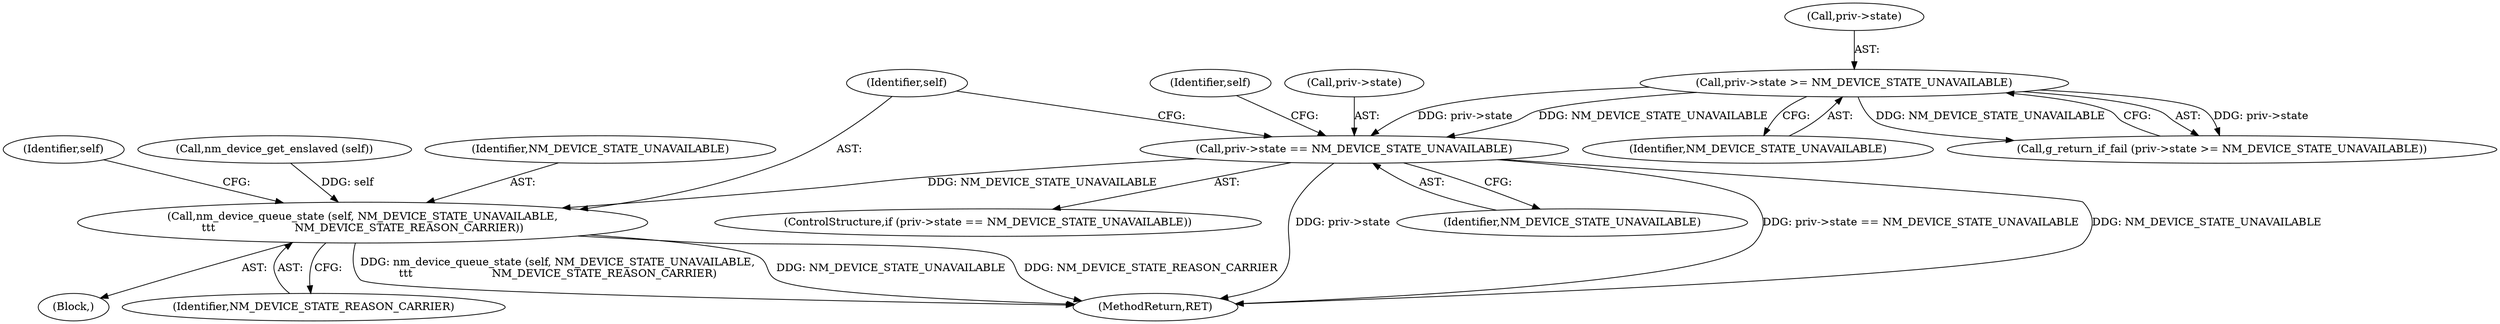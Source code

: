 digraph "0_NetworkManager_d5fc88e573fa58b93034b04d35a2454f5d28cad9@pointer" {
"1001295" [label="(Call,priv->state == NM_DEVICE_STATE_UNAVAILABLE)"];
"1001289" [label="(Call,priv->state >= NM_DEVICE_STATE_UNAVAILABLE)"];
"1001310" [label="(Call,nm_device_queue_state (self, NM_DEVICE_STATE_UNAVAILABLE,\n\t\t\t                       NM_DEVICE_STATE_REASON_CARRIER))"];
"1001299" [label="(Identifier,NM_DEVICE_STATE_UNAVAILABLE)"];
"1001309" [label="(Block,)"];
"1001295" [label="(Call,priv->state == NM_DEVICE_STATE_UNAVAILABLE)"];
"1001311" [label="(Identifier,self)"];
"1001296" [label="(Call,priv->state)"];
"1001289" [label="(Call,priv->state >= NM_DEVICE_STATE_UNAVAILABLE)"];
"1001313" [label="(Identifier,NM_DEVICE_STATE_REASON_CARRIER)"];
"1001317" [label="(Identifier,self)"];
"1001250" [label="(Call,nm_device_get_enslaved (self))"];
"1001304" [label="(Identifier,self)"];
"1007368" [label="(MethodReturn,RET)"];
"1001293" [label="(Identifier,NM_DEVICE_STATE_UNAVAILABLE)"];
"1001312" [label="(Identifier,NM_DEVICE_STATE_UNAVAILABLE)"];
"1001310" [label="(Call,nm_device_queue_state (self, NM_DEVICE_STATE_UNAVAILABLE,\n\t\t\t                       NM_DEVICE_STATE_REASON_CARRIER))"];
"1001288" [label="(Call,g_return_if_fail (priv->state >= NM_DEVICE_STATE_UNAVAILABLE))"];
"1001290" [label="(Call,priv->state)"];
"1001294" [label="(ControlStructure,if (priv->state == NM_DEVICE_STATE_UNAVAILABLE))"];
"1001295" -> "1001294"  [label="AST: "];
"1001295" -> "1001299"  [label="CFG: "];
"1001296" -> "1001295"  [label="AST: "];
"1001299" -> "1001295"  [label="AST: "];
"1001304" -> "1001295"  [label="CFG: "];
"1001311" -> "1001295"  [label="CFG: "];
"1001295" -> "1007368"  [label="DDG: priv->state == NM_DEVICE_STATE_UNAVAILABLE"];
"1001295" -> "1007368"  [label="DDG: NM_DEVICE_STATE_UNAVAILABLE"];
"1001295" -> "1007368"  [label="DDG: priv->state"];
"1001289" -> "1001295"  [label="DDG: priv->state"];
"1001289" -> "1001295"  [label="DDG: NM_DEVICE_STATE_UNAVAILABLE"];
"1001295" -> "1001310"  [label="DDG: NM_DEVICE_STATE_UNAVAILABLE"];
"1001289" -> "1001288"  [label="AST: "];
"1001289" -> "1001293"  [label="CFG: "];
"1001290" -> "1001289"  [label="AST: "];
"1001293" -> "1001289"  [label="AST: "];
"1001288" -> "1001289"  [label="CFG: "];
"1001289" -> "1001288"  [label="DDG: priv->state"];
"1001289" -> "1001288"  [label="DDG: NM_DEVICE_STATE_UNAVAILABLE"];
"1001310" -> "1001309"  [label="AST: "];
"1001310" -> "1001313"  [label="CFG: "];
"1001311" -> "1001310"  [label="AST: "];
"1001312" -> "1001310"  [label="AST: "];
"1001313" -> "1001310"  [label="AST: "];
"1001317" -> "1001310"  [label="CFG: "];
"1001310" -> "1007368"  [label="DDG: NM_DEVICE_STATE_UNAVAILABLE"];
"1001310" -> "1007368"  [label="DDG: NM_DEVICE_STATE_REASON_CARRIER"];
"1001310" -> "1007368"  [label="DDG: nm_device_queue_state (self, NM_DEVICE_STATE_UNAVAILABLE,\n\t\t\t                       NM_DEVICE_STATE_REASON_CARRIER)"];
"1001250" -> "1001310"  [label="DDG: self"];
}
